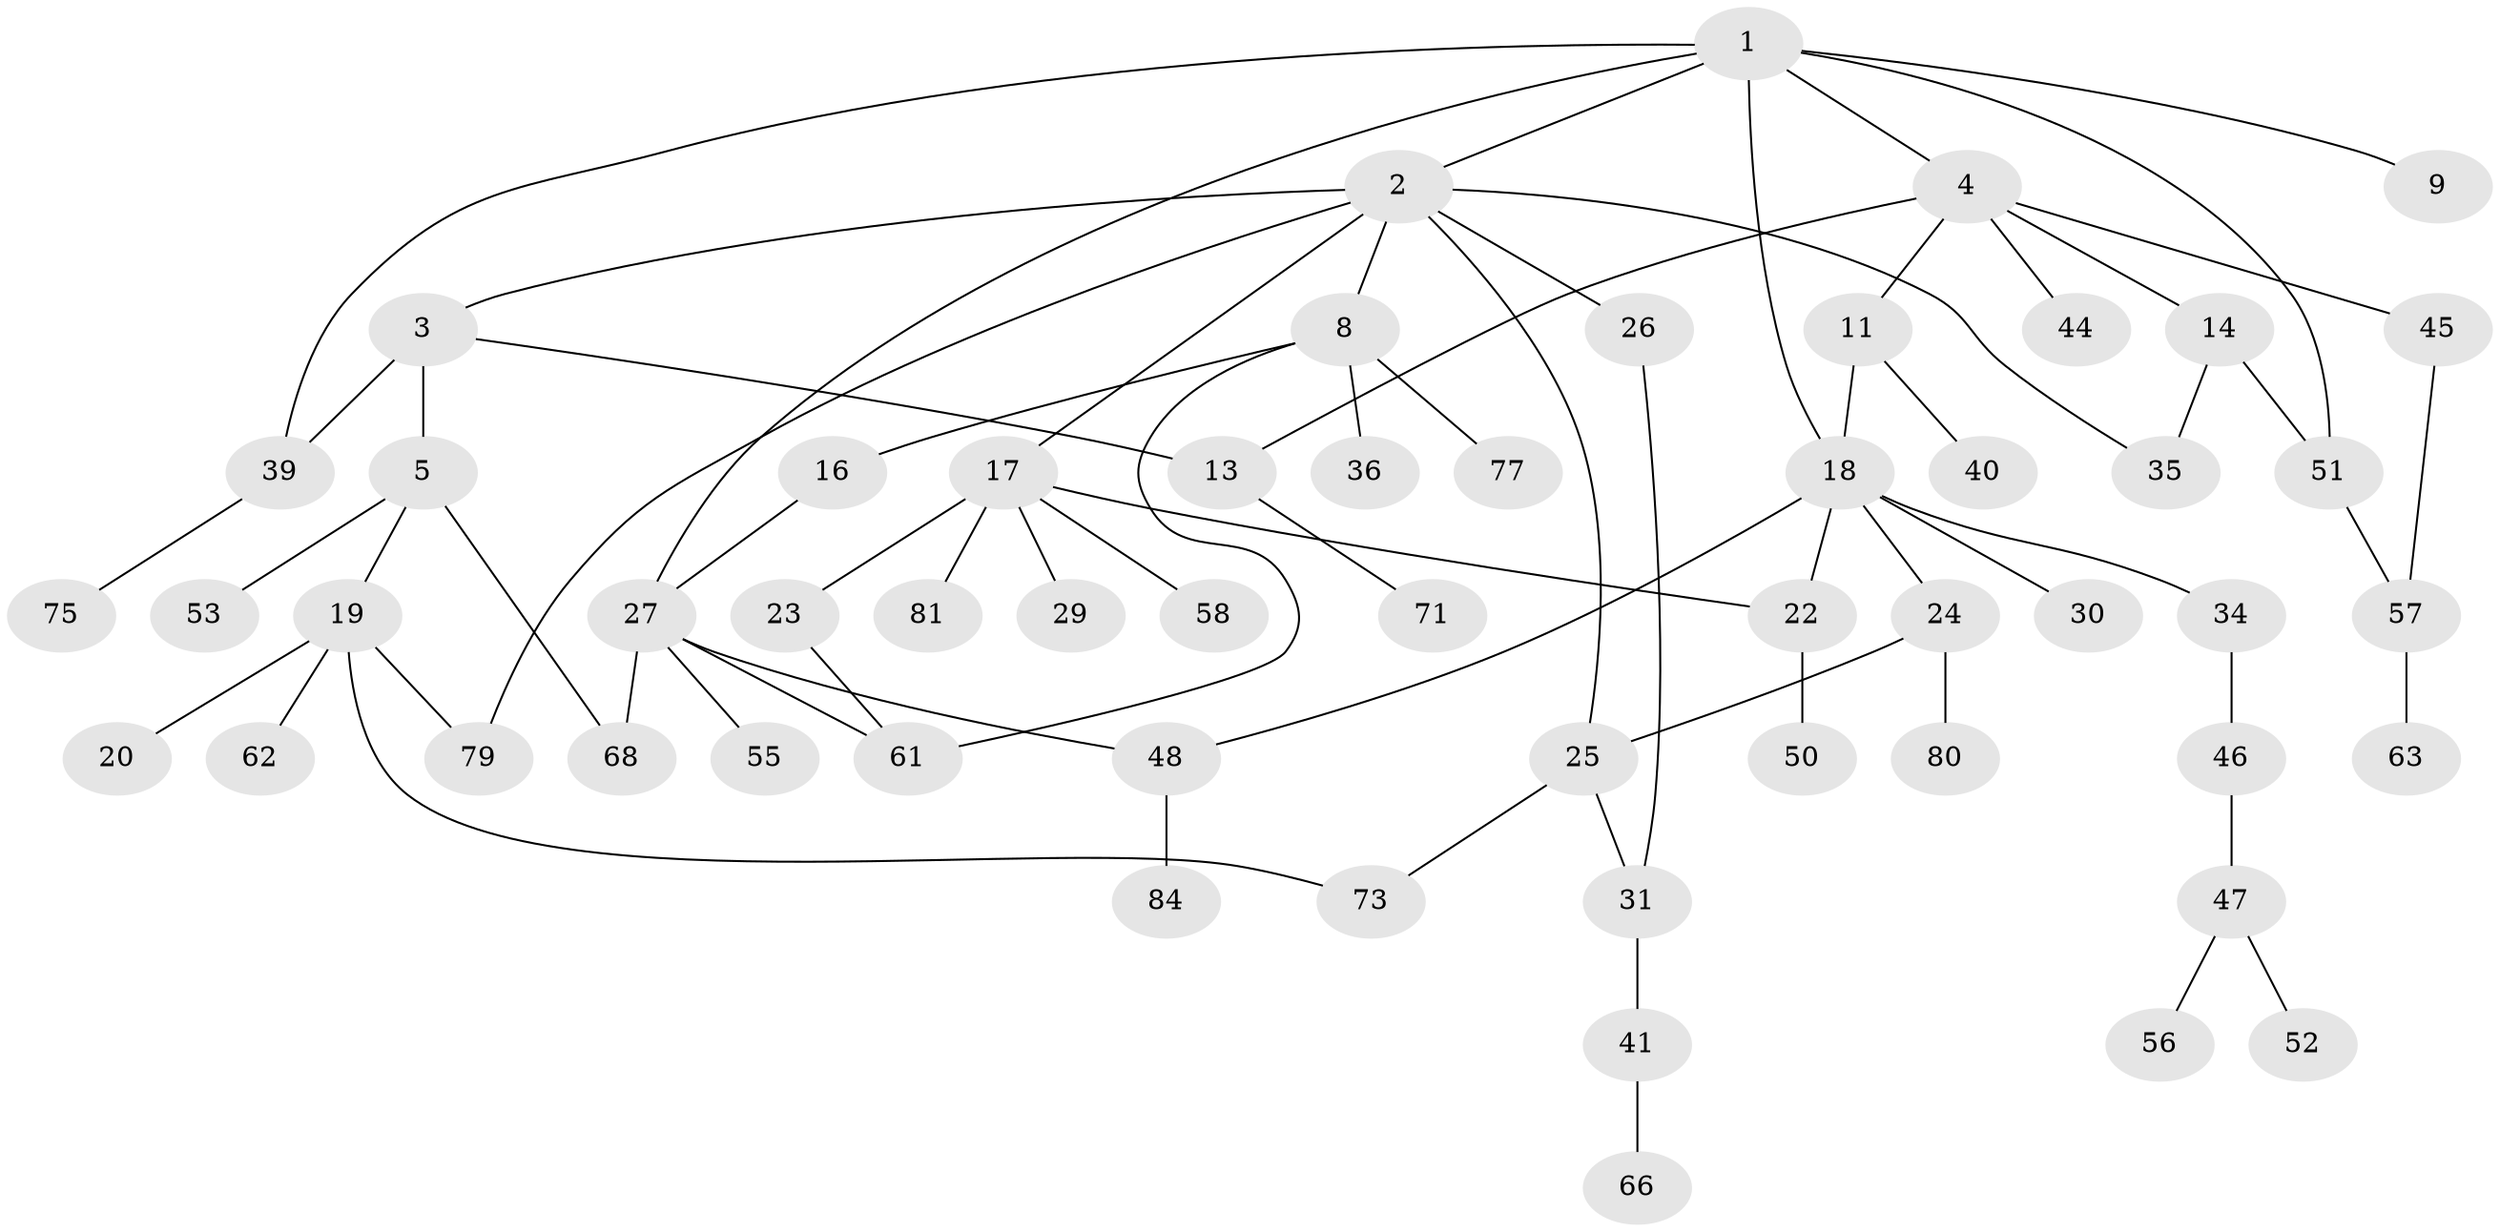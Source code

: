 // Generated by graph-tools (version 1.1) at 2025/23/03/03/25 07:23:31]
// undirected, 56 vertices, 71 edges
graph export_dot {
graph [start="1"]
  node [color=gray90,style=filled];
  1 [super="+15"];
  2 [super="+6"];
  3 [super="+21"];
  4 [super="+7"];
  5 [super="+12"];
  8 [super="+10"];
  9 [super="+60"];
  11;
  13 [super="+65"];
  14 [super="+38"];
  16;
  17 [super="+37"];
  18 [super="+28"];
  19 [super="+54"];
  20;
  22 [super="+76"];
  23;
  24 [super="+32"];
  25 [super="+59"];
  26 [super="+42"];
  27 [super="+33"];
  29;
  30;
  31 [super="+67"];
  34;
  35 [super="+85"];
  36 [super="+43"];
  39;
  40 [super="+64"];
  41;
  44;
  45;
  46 [super="+72"];
  47 [super="+49"];
  48 [super="+78"];
  50;
  51 [super="+82"];
  52;
  53;
  55;
  56;
  57 [super="+69"];
  58;
  61 [super="+70"];
  62 [super="+74"];
  63;
  66;
  68;
  71;
  73 [super="+83"];
  75;
  77;
  79;
  80;
  81;
  84;
  1 -- 2;
  1 -- 4;
  1 -- 9;
  1 -- 27;
  1 -- 18;
  1 -- 51;
  1 -- 39;
  2 -- 3;
  2 -- 8;
  2 -- 25;
  2 -- 26;
  2 -- 17;
  2 -- 35;
  2 -- 79;
  3 -- 5;
  3 -- 13;
  3 -- 39;
  4 -- 14;
  4 -- 44;
  4 -- 13;
  4 -- 11;
  4 -- 45;
  5 -- 19;
  5 -- 53;
  5 -- 68;
  8 -- 16;
  8 -- 77;
  8 -- 36;
  8 -- 61;
  11 -- 40;
  11 -- 18;
  13 -- 71;
  14 -- 35;
  14 -- 51;
  16 -- 27;
  17 -- 22;
  17 -- 23;
  17 -- 29;
  17 -- 81;
  17 -- 58;
  18 -- 24;
  18 -- 30;
  18 -- 34;
  18 -- 48;
  18 -- 22;
  19 -- 20;
  19 -- 79;
  19 -- 73;
  19 -- 62;
  22 -- 50;
  23 -- 61;
  24 -- 80;
  24 -- 25;
  25 -- 73;
  25 -- 31;
  26 -- 31;
  27 -- 55;
  27 -- 48;
  27 -- 68;
  27 -- 61;
  31 -- 41;
  34 -- 46;
  39 -- 75;
  41 -- 66;
  45 -- 57;
  46 -- 47;
  47 -- 56;
  47 -- 52;
  48 -- 84;
  51 -- 57;
  57 -- 63;
}

